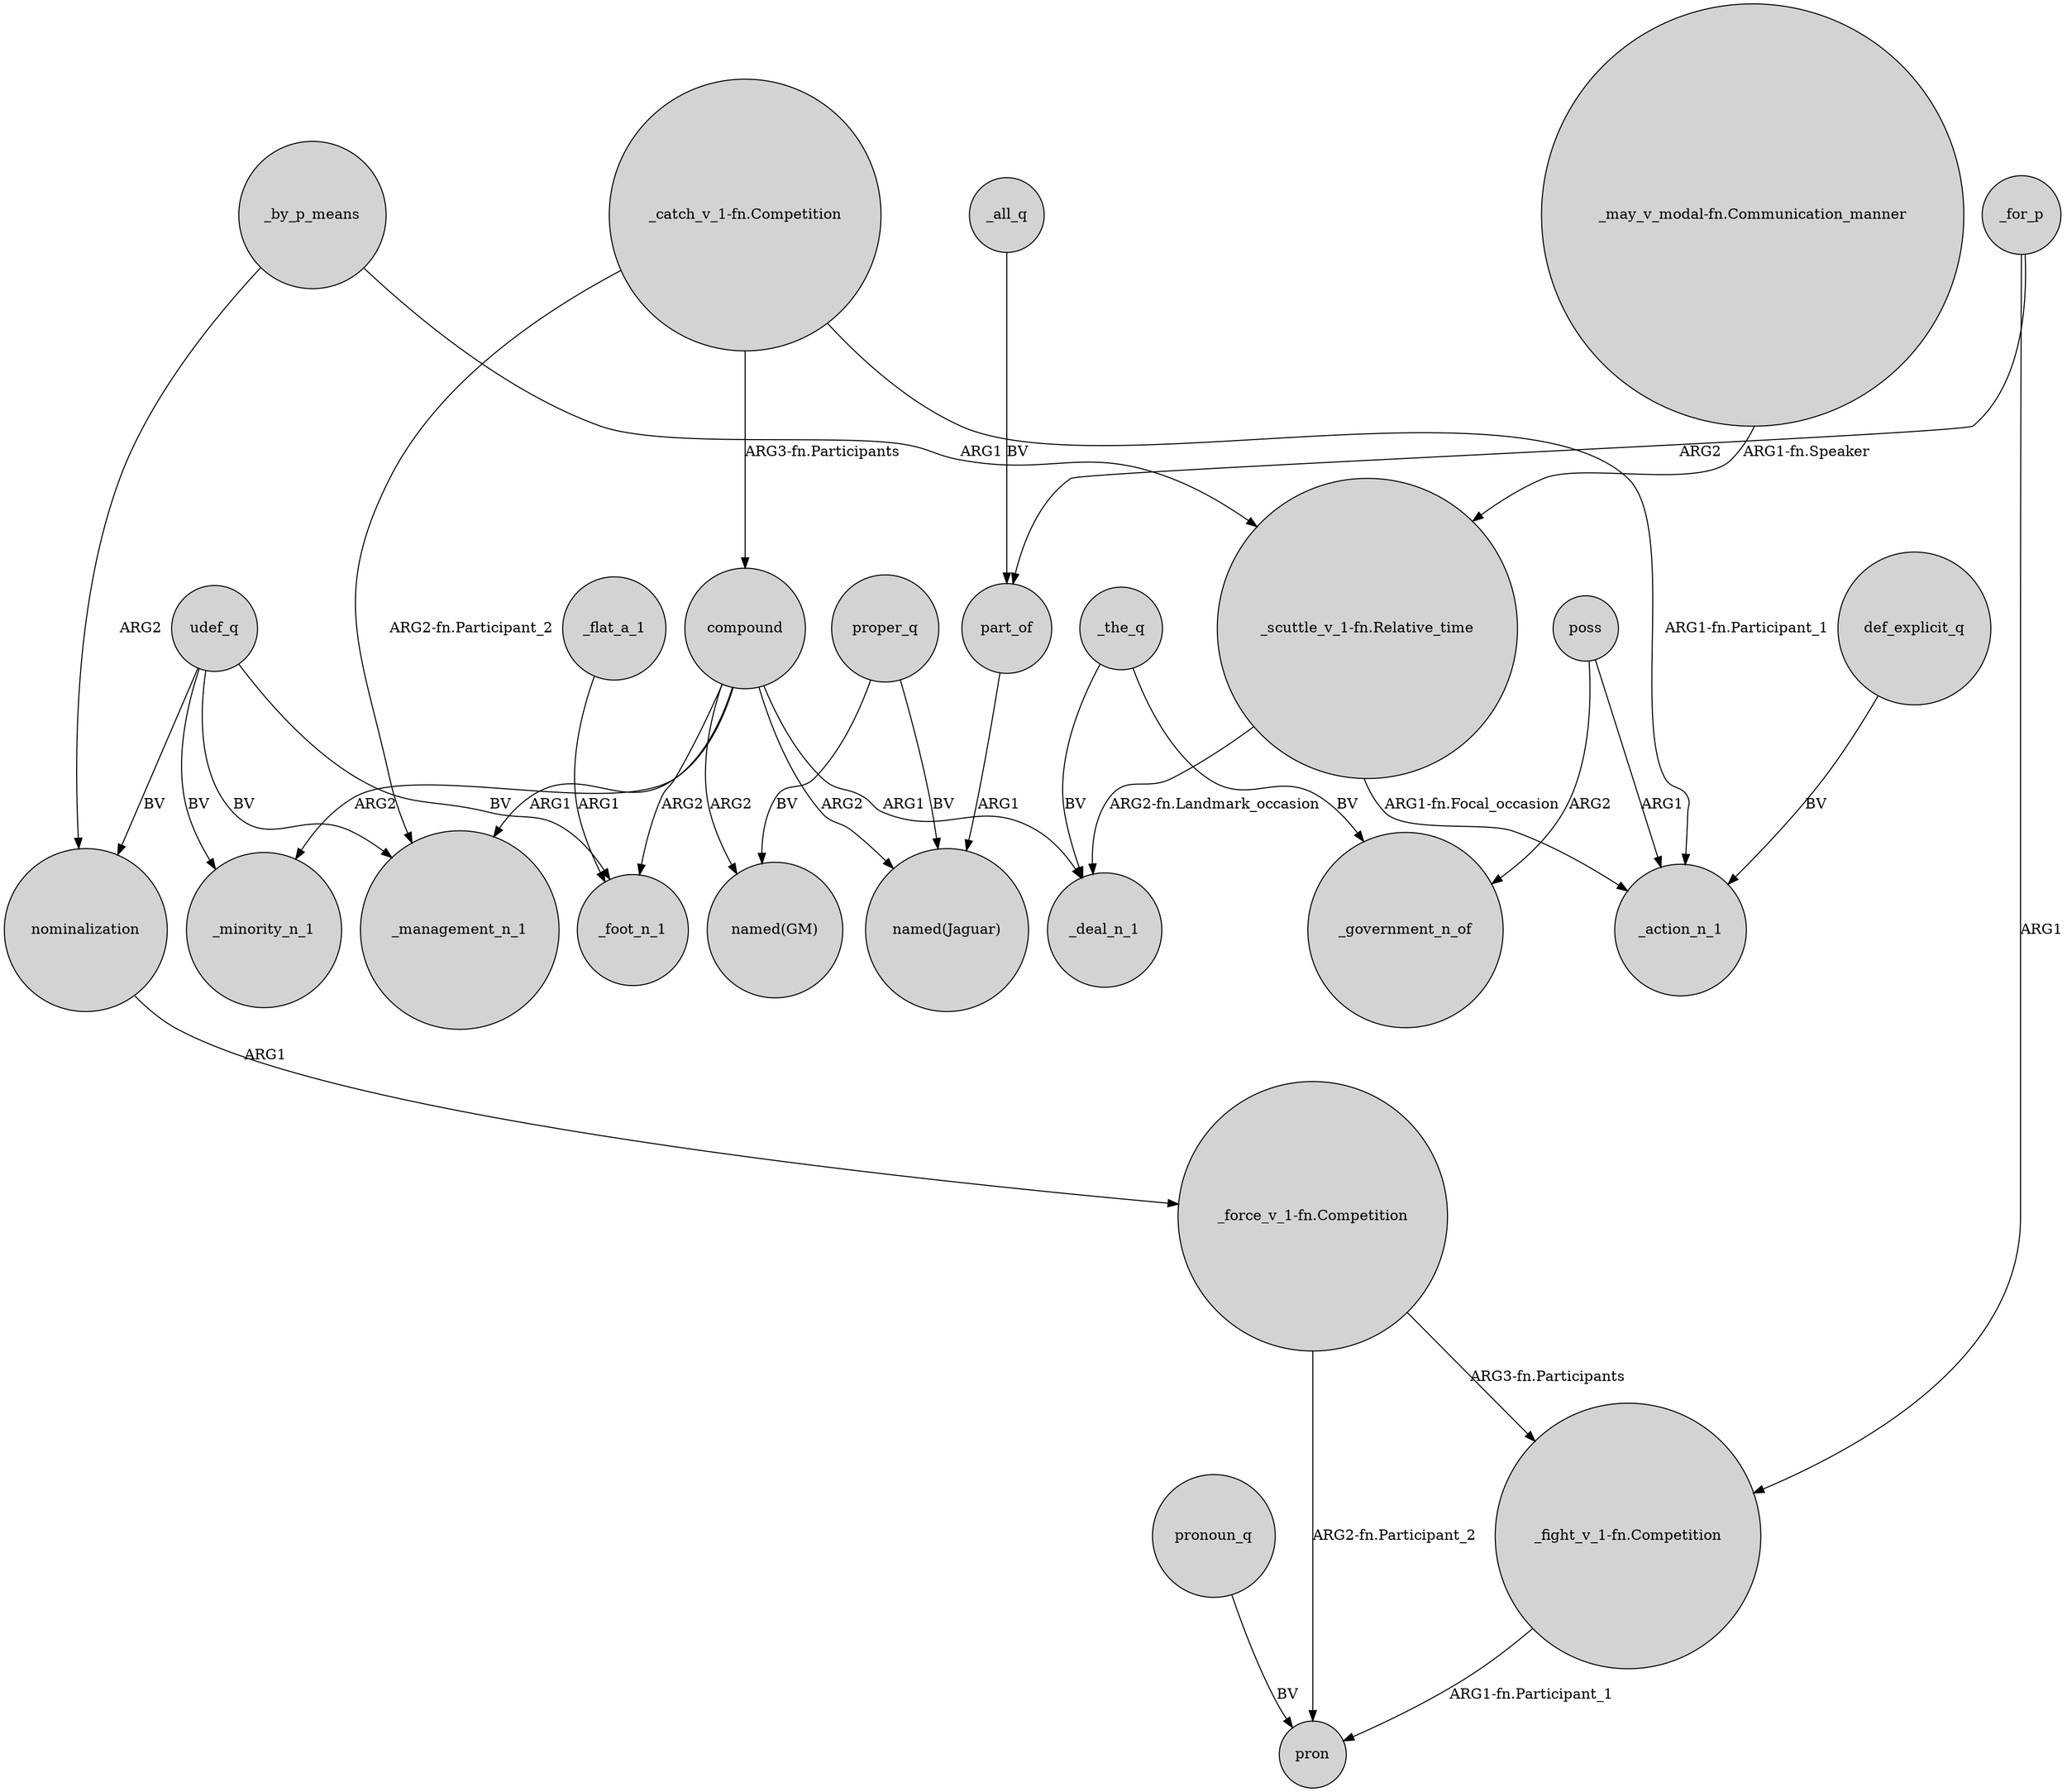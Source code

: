 digraph {
	node [shape=circle style=filled]
	nominalization -> "_force_v_1-fn.Competition" [label=ARG1]
	"_catch_v_1-fn.Competition" -> _management_n_1 [label="ARG2-fn.Participant_2"]
	_by_p_means -> "_scuttle_v_1-fn.Relative_time" [label=ARG1]
	compound -> _minority_n_1 [label=ARG2]
	_the_q -> _deal_n_1 [label=BV]
	part_of -> "named(Jaguar)" [label=ARG1]
	udef_q -> _minority_n_1 [label=BV]
	"_scuttle_v_1-fn.Relative_time" -> _deal_n_1 [label="ARG2-fn.Landmark_occasion"]
	udef_q -> nominalization [label=BV]
	_for_p -> part_of [label=ARG2]
	proper_q -> "named(GM)" [label=BV]
	_all_q -> part_of [label=BV]
	_for_p -> "_fight_v_1-fn.Competition" [label=ARG1]
	udef_q -> _management_n_1 [label=BV]
	pronoun_q -> pron [label=BV]
	compound -> "named(GM)" [label=ARG2]
	_flat_a_1 -> _foot_n_1 [label=ARG1]
	"_force_v_1-fn.Competition" -> "_fight_v_1-fn.Competition" [label="ARG3-fn.Participants"]
	compound -> _foot_n_1 [label=ARG2]
	compound -> "named(Jaguar)" [label=ARG2]
	poss -> _action_n_1 [label=ARG1]
	"_may_v_modal-fn.Communication_manner" -> "_scuttle_v_1-fn.Relative_time" [label="ARG1-fn.Speaker"]
	compound -> _management_n_1 [label=ARG1]
	def_explicit_q -> _action_n_1 [label=BV]
	_by_p_means -> nominalization [label=ARG2]
	proper_q -> "named(Jaguar)" [label=BV]
	compound -> _deal_n_1 [label=ARG1]
	"_scuttle_v_1-fn.Relative_time" -> _action_n_1 [label="ARG1-fn.Focal_occasion"]
	_the_q -> _government_n_of [label=BV]
	"_force_v_1-fn.Competition" -> pron [label="ARG2-fn.Participant_2"]
	"_catch_v_1-fn.Competition" -> _action_n_1 [label="ARG1-fn.Participant_1"]
	udef_q -> _foot_n_1 [label=BV]
	"_fight_v_1-fn.Competition" -> pron [label="ARG1-fn.Participant_1"]
	"_catch_v_1-fn.Competition" -> compound [label="ARG3-fn.Participants"]
	poss -> _government_n_of [label=ARG2]
}
